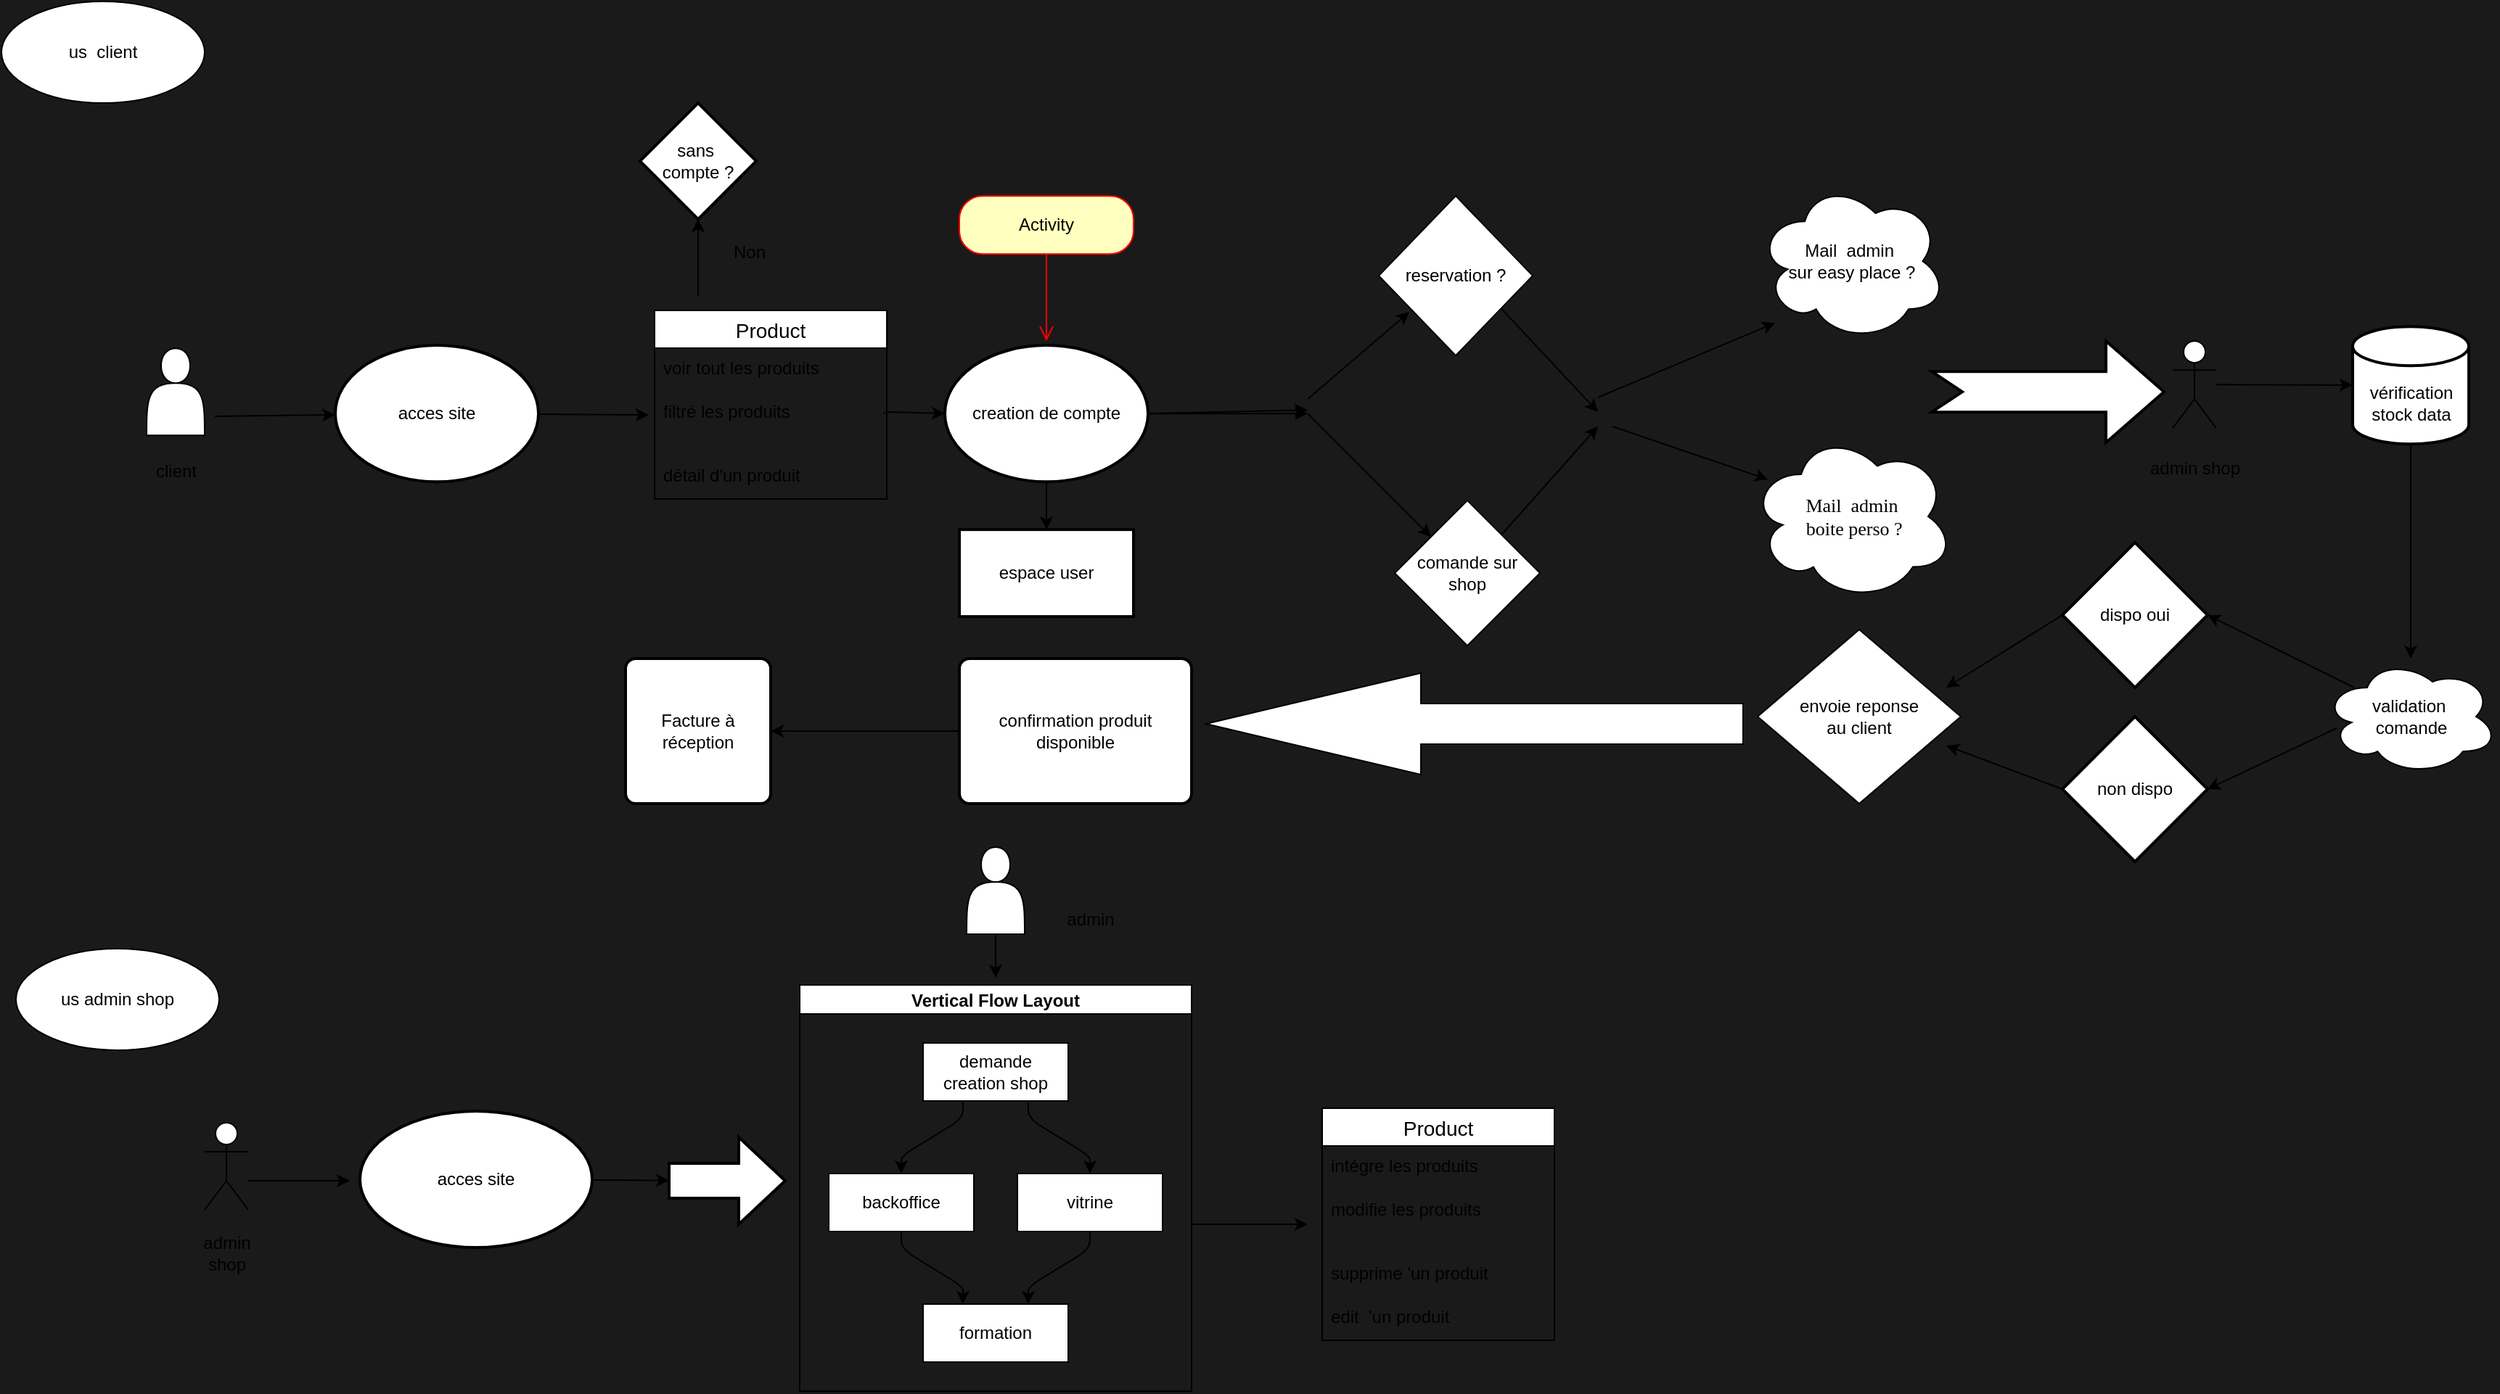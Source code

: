 <mxfile>
    <diagram id="USlKovws1qHvV0Q2TyDv" name="Page-1">
        <mxGraphModel dx="2173" dy="1888" grid="1" gridSize="10" guides="1" tooltips="1" connect="0" arrows="1" fold="1" page="1" pageScale="1" pageWidth="827" pageHeight="1169" background="#1A1A1A" math="0" shadow="0">
            <root>
                <mxCell id="0"/>
                <mxCell id="1" parent="0"/>
                <mxCell id="51" value="&lt;div&gt;&lt;br&gt;&lt;/div&gt;&lt;div&gt;client&lt;br&gt;&lt;/div&gt;&lt;div&gt;&lt;br&gt;&lt;/div&gt;" style="text;html=1;align=center;verticalAlign=middle;resizable=0;points=[];autosize=1;strokeColor=none;fillColor=none;" parent="1" vertex="1">
                    <mxGeometry x="-255" y="201.08" width="50" height="60" as="geometry"/>
                </mxCell>
                <mxCell id="52" value="Product" style="swimlane;fontStyle=0;childLayout=stackLayout;horizontal=1;startSize=26;horizontalStack=0;resizeParent=1;resizeParentMax=0;resizeLast=0;collapsible=1;marginBottom=0;align=center;fontSize=14;" parent="1" vertex="1">
                    <mxGeometry x="100" y="120" width="160" height="130" as="geometry"/>
                </mxCell>
                <mxCell id="53" value="voir tout les produits" style="text;strokeColor=none;fillColor=none;spacingLeft=4;spacingRight=4;overflow=hidden;rotatable=0;points=[[0,0.5],[1,0.5]];portConstraint=eastwest;fontSize=12;whiteSpace=wrap;html=1;" parent="52" vertex="1">
                    <mxGeometry y="26" width="160" height="30" as="geometry"/>
                </mxCell>
                <mxCell id="54" value="filtré les produits" style="text;strokeColor=none;fillColor=none;spacingLeft=4;spacingRight=4;overflow=hidden;rotatable=0;points=[[0,0.5],[1,0.5]];portConstraint=eastwest;fontSize=12;whiteSpace=wrap;html=1;" parent="52" vertex="1">
                    <mxGeometry y="56" width="160" height="44" as="geometry"/>
                </mxCell>
                <mxCell id="55" value="détail d'un produit" style="text;strokeColor=none;fillColor=none;spacingLeft=4;spacingRight=4;overflow=hidden;rotatable=0;points=[[0,0.5],[1,0.5]];portConstraint=eastwest;fontSize=12;whiteSpace=wrap;html=1;" parent="52" vertex="1">
                    <mxGeometry y="100" width="160" height="30" as="geometry"/>
                </mxCell>
                <mxCell id="56" value="" style="edgeStyle=none;rounded=0;orthogonalLoop=1;jettySize=auto;html=1;" parent="1" edge="1">
                    <mxGeometry relative="1" as="geometry">
                        <mxPoint x="681.816" y="117.026" as="sourcePoint"/>
                        <mxPoint x="750" y="190" as="targetPoint"/>
                    </mxGeometry>
                </mxCell>
                <mxCell id="57" value="" style="endArrow=classic;html=1;rounded=0;exitX=1;exitY=0.5;exitDx=0;exitDy=0;exitPerimeter=0;" parent="1" source="74" edge="1">
                    <mxGeometry width="50" height="50" relative="1" as="geometry">
                        <mxPoint x="470" y="188.58" as="sourcePoint"/>
                        <mxPoint x="550" y="188.58" as="targetPoint"/>
                        <Array as="points">
                            <mxPoint x="550" y="188.58"/>
                        </Array>
                    </mxGeometry>
                </mxCell>
                <mxCell id="58" value="&lt;div align=&quot;center&quot; style=&quot;font-size: 13px;&quot;&gt;&lt;font face=&quot;Tahoma&quot;&gt;Mail&amp;nbsp; admin&lt;/font&gt;&lt;/div&gt;&lt;div align=&quot;center&quot; style=&quot;font-size: 13px;&quot;&gt;&lt;font face=&quot;Tahoma&quot;&gt;&amp;nbsp;boite perso ?&lt;/font&gt;&lt;/div&gt;" style="ellipse;shape=cloud;whiteSpace=wrap;html=1;dashed=0;align=center;" parent="1" vertex="1">
                    <mxGeometry x="855" y="204.05" width="140" height="115.95" as="geometry"/>
                </mxCell>
                <mxCell id="59" value="comande sur shop" style="shape=rhombus;html=1;dashed=0;whiteSpace=wrap;perimeter=rhombusPerimeter;" parent="1" vertex="1">
                    <mxGeometry x="610" y="251.08" width="100" height="100" as="geometry"/>
                </mxCell>
                <mxCell id="60" value="reservation ?" style="shape=rhombus;html=1;dashed=0;whiteSpace=wrap;perimeter=rhombusPerimeter;" parent="1" vertex="1">
                    <mxGeometry x="599" y="41.08" width="106" height="110" as="geometry"/>
                </mxCell>
                <mxCell id="61" value="" style="endArrow=classic;html=1;rounded=0;" parent="1" edge="1">
                    <mxGeometry width="50" height="50" relative="1" as="geometry">
                        <mxPoint x="550" y="181.08" as="sourcePoint"/>
                        <mxPoint x="620" y="121.08" as="targetPoint"/>
                    </mxGeometry>
                </mxCell>
                <mxCell id="62" value="" style="endArrow=classic;html=1;rounded=0;" parent="1" target="59" edge="1">
                    <mxGeometry width="50" height="50" relative="1" as="geometry">
                        <mxPoint x="550" y="191.08" as="sourcePoint"/>
                        <mxPoint x="600" y="141.08" as="targetPoint"/>
                    </mxGeometry>
                </mxCell>
                <mxCell id="63" value="&lt;div&gt;Mail&amp;nbsp; admin&amp;nbsp;&lt;/div&gt;&lt;div&gt;sur easy place ?&lt;/div&gt;" style="ellipse;shape=cloud;whiteSpace=wrap;html=1;dashed=0;" parent="1" vertex="1">
                    <mxGeometry x="860" y="31.08" width="130" height="110" as="geometry"/>
                </mxCell>
                <mxCell id="64" value="" style="endArrow=classic;html=1;rounded=0;" parent="1" source="59" edge="1">
                    <mxGeometry width="50" height="50" relative="1" as="geometry">
                        <mxPoint x="702" y="241.08" as="sourcePoint"/>
                        <mxPoint x="750" y="200" as="targetPoint"/>
                    </mxGeometry>
                </mxCell>
                <mxCell id="65" value="" style="endArrow=classic;html=1;rounded=0;" parent="1" edge="1">
                    <mxGeometry width="50" height="50" relative="1" as="geometry">
                        <mxPoint x="750" y="180" as="sourcePoint"/>
                        <mxPoint x="872.062" y="128.559" as="targetPoint"/>
                    </mxGeometry>
                </mxCell>
                <mxCell id="66" value="" style="endArrow=classic;html=1;rounded=0;entryX=0.086;entryY=0.28;entryDx=0;entryDy=0;entryPerimeter=0;" parent="1" target="58" edge="1">
                    <mxGeometry width="50" height="50" relative="1" as="geometry">
                        <mxPoint x="760" y="200" as="sourcePoint"/>
                        <mxPoint x="882" y="138.08" as="targetPoint"/>
                    </mxGeometry>
                </mxCell>
                <mxCell id="67" value="" style="verticalLabelPosition=bottom;verticalAlign=top;html=1;strokeWidth=2;shape=mxgraph.arrows2.arrow;dy=0.6;dx=40;notch=21;" parent="1" vertex="1">
                    <mxGeometry x="980" y="141.08" width="160" height="70" as="geometry"/>
                </mxCell>
                <mxCell id="68" value="" style="edgeStyle=none;rounded=0;orthogonalLoop=1;jettySize=auto;html=1;" parent="1" source="69" target="77" edge="1">
                    <mxGeometry relative="1" as="geometry"/>
                </mxCell>
                <mxCell id="69" value="&lt;div&gt;&lt;br&gt;&lt;/div&gt;&lt;div&gt;admin shop&lt;br&gt;&lt;/div&gt;" style="shape=umlActor;verticalLabelPosition=bottom;verticalAlign=top;html=1;outlineConnect=0;" parent="1" vertex="1">
                    <mxGeometry x="1146" y="141.08" width="30" height="60" as="geometry"/>
                </mxCell>
                <mxCell id="70" value="" style="edgeStyle=none;rounded=0;orthogonalLoop=1;jettySize=auto;html=1;exitX=0.9;exitY=0.866;exitDx=0;exitDy=0;exitPerimeter=0;" parent="1" target="94" edge="1">
                    <mxGeometry relative="1" as="geometry">
                        <mxPoint x="-203" y="193.04" as="sourcePoint"/>
                    </mxGeometry>
                </mxCell>
                <mxCell id="71" value="" style="edgeStyle=none;rounded=0;orthogonalLoop=1;jettySize=auto;html=1;" parent="1" target="76" edge="1">
                    <mxGeometry relative="1" as="geometry">
                        <mxPoint x="130" y="110" as="sourcePoint"/>
                    </mxGeometry>
                </mxCell>
                <mxCell id="72" value="" style="edgeStyle=none;rounded=0;orthogonalLoop=1;jettySize=auto;html=1;" parent="1" source="74" edge="1">
                    <mxGeometry relative="1" as="geometry">
                        <mxPoint x="550" y="191.075" as="targetPoint"/>
                    </mxGeometry>
                </mxCell>
                <mxCell id="73" value="" style="edgeStyle=none;rounded=0;orthogonalLoop=1;jettySize=auto;html=1;" parent="1" source="74" target="126" edge="1">
                    <mxGeometry relative="1" as="geometry"/>
                </mxCell>
                <mxCell id="74" value="creation de compte" style="strokeWidth=2;html=1;shape=mxgraph.flowchart.start_1;whiteSpace=wrap;" parent="1" vertex="1">
                    <mxGeometry x="300" y="144.05" width="140" height="94.05" as="geometry"/>
                </mxCell>
                <mxCell id="75" style="edgeStyle=none;rounded=0;orthogonalLoop=1;jettySize=auto;html=1;exitX=0;exitY=0.5;exitDx=0;exitDy=0;exitPerimeter=0;entryX=0;entryY=0.5;entryDx=0;entryDy=0;entryPerimeter=0;" parent="1" source="67" target="67" edge="1">
                    <mxGeometry relative="1" as="geometry"/>
                </mxCell>
                <mxCell id="76" value="&lt;div&gt;sans&amp;nbsp;&lt;/div&gt;&lt;div&gt;compte ?&lt;br&gt;&lt;/div&gt;" style="rhombus;whiteSpace=wrap;html=1;strokeWidth=2;" parent="1" vertex="1">
                    <mxGeometry x="90" y="-22.975" width="80" height="80" as="geometry"/>
                </mxCell>
                <mxCell id="77" value="" style="strokeWidth=2;html=1;shape=mxgraph.flowchart.database;whiteSpace=wrap;" parent="1" vertex="1">
                    <mxGeometry x="1270" y="131.08" width="80" height="81.08" as="geometry"/>
                </mxCell>
                <mxCell id="78" value="" style="edgeStyle=none;rounded=0;orthogonalLoop=1;jettySize=auto;html=1;exitX=0.5;exitY=1;exitDx=0;exitDy=0;exitPerimeter=0;" parent="1" source="77" target="80" edge="1">
                    <mxGeometry relative="1" as="geometry"/>
                </mxCell>
                <mxCell id="79" value="&lt;div&gt;vérification &lt;br&gt;&lt;/div&gt;&lt;div&gt;stock data&lt;br&gt;&lt;/div&gt;" style="text;html=1;align=center;verticalAlign=middle;resizable=0;points=[];autosize=1;strokeColor=none;fillColor=none;" parent="1" vertex="1">
                    <mxGeometry x="1270" y="164.05" width="80" height="40" as="geometry"/>
                </mxCell>
                <mxCell id="80" value="" style="ellipse;shape=cloud;whiteSpace=wrap;html=1;" parent="1" vertex="1">
                    <mxGeometry x="1250" y="360" width="120" height="80" as="geometry"/>
                </mxCell>
                <mxCell id="81" value="" style="edgeStyle=none;rounded=0;orthogonalLoop=1;jettySize=auto;html=1;" parent="1" edge="1">
                    <mxGeometry relative="1" as="geometry">
                        <mxPoint x="1070" y="330" as="sourcePoint"/>
                        <mxPoint x="990" y="380" as="targetPoint"/>
                    </mxGeometry>
                </mxCell>
                <mxCell id="82" value="&lt;div&gt;validation&amp;nbsp;&lt;/div&gt;&lt;div&gt;comande&lt;/div&gt;" style="text;html=1;align=center;verticalAlign=middle;resizable=0;points=[];autosize=1;strokeColor=none;fillColor=none;" parent="1" vertex="1">
                    <mxGeometry x="1270" y="380" width="80" height="40" as="geometry"/>
                </mxCell>
                <mxCell id="83" value="&lt;div&gt;envoie reponse &lt;br&gt;&lt;/div&gt;&lt;div&gt;au client &lt;br&gt;&lt;/div&gt;" style="rhombus;whiteSpace=wrap;html=1;" parent="1" vertex="1">
                    <mxGeometry x="860" y="340" width="140" height="120" as="geometry"/>
                </mxCell>
                <mxCell id="84" value="" style="edgeStyle=none;rounded=0;orthogonalLoop=1;jettySize=auto;html=1;entryX=1;entryY=0.5;entryDx=0;entryDy=0;entryPerimeter=0;exitX=0.013;exitY=0;exitDx=0;exitDy=0;exitPerimeter=0;" parent="1" source="82" target="85" edge="1">
                    <mxGeometry relative="1" as="geometry">
                        <mxPoint x="1262" y="376" as="sourcePoint"/>
                    </mxGeometry>
                </mxCell>
                <mxCell id="85" value="dispo oui " style="strokeWidth=2;html=1;shape=mxgraph.flowchart.decision;whiteSpace=wrap;" parent="1" vertex="1">
                    <mxGeometry x="1070" y="280" width="100" height="100" as="geometry"/>
                </mxCell>
                <mxCell id="86" value="non dispo" style="strokeWidth=2;html=1;shape=mxgraph.flowchart.decision;whiteSpace=wrap;" parent="1" vertex="1">
                    <mxGeometry x="1070" y="400" width="100" height="100" as="geometry"/>
                </mxCell>
                <mxCell id="87" value="" style="edgeStyle=none;rounded=0;orthogonalLoop=1;jettySize=auto;html=1;entryX=1;entryY=0.5;entryDx=0;entryDy=0;entryPerimeter=0;exitX=0.075;exitY=0.6;exitDx=0;exitDy=0;exitPerimeter=0;" parent="1" source="80" target="86" edge="1">
                    <mxGeometry relative="1" as="geometry">
                        <mxPoint x="1250" y="400" as="sourcePoint"/>
                        <mxPoint x="1180" y="340" as="targetPoint"/>
                    </mxGeometry>
                </mxCell>
                <mxCell id="88" value="" style="edgeStyle=none;rounded=0;orthogonalLoop=1;jettySize=auto;html=1;exitX=0;exitY=0.5;exitDx=0;exitDy=0;exitPerimeter=0;" parent="1" source="86" edge="1">
                    <mxGeometry relative="1" as="geometry">
                        <mxPoint x="1080" y="340" as="sourcePoint"/>
                        <mxPoint x="990" y="420" as="targetPoint"/>
                    </mxGeometry>
                </mxCell>
                <mxCell id="89" value="" style="edgeStyle=none;rounded=0;orthogonalLoop=1;jettySize=auto;html=1;" parent="1" source="90" target="92" edge="1">
                    <mxGeometry relative="1" as="geometry"/>
                </mxCell>
                <mxCell id="90" value="confirmation produit disponible " style="rounded=1;whiteSpace=wrap;html=1;absoluteArcSize=1;arcSize=14;strokeWidth=2;" parent="1" vertex="1">
                    <mxGeometry x="310" y="360" width="160" height="100" as="geometry"/>
                </mxCell>
                <mxCell id="91" value="" style="shape=singleArrow;whiteSpace=wrap;html=1;arrowWidth=0.4;arrowSize=0.4;direction=west;" parent="1" vertex="1">
                    <mxGeometry x="480" y="370" width="370" height="70" as="geometry"/>
                </mxCell>
                <mxCell id="92" value="Facture à réception" style="rounded=1;whiteSpace=wrap;html=1;absoluteArcSize=1;arcSize=14;strokeWidth=2;" parent="1" vertex="1">
                    <mxGeometry x="80" y="360" width="100" height="100" as="geometry"/>
                </mxCell>
                <mxCell id="93" value="" style="edgeStyle=none;rounded=0;orthogonalLoop=1;jettySize=auto;html=1;entryX=-0.025;entryY=0.364;entryDx=0;entryDy=0;entryPerimeter=0;" parent="1" source="94" target="54" edge="1">
                    <mxGeometry relative="1" as="geometry">
                        <mxPoint x="90" y="190" as="targetPoint"/>
                    </mxGeometry>
                </mxCell>
                <mxCell id="94" value="acces site" style="strokeWidth=2;html=1;shape=mxgraph.flowchart.start_1;whiteSpace=wrap;" parent="1" vertex="1">
                    <mxGeometry x="-120" y="144.05" width="140" height="94.05" as="geometry"/>
                </mxCell>
                <mxCell id="95" value="" style="endArrow=classic;html=1;rounded=0;exitX=0.988;exitY=0.341;exitDx=0;exitDy=0;exitPerimeter=0;entryX=0;entryY=0.5;entryDx=0;entryDy=0;entryPerimeter=0;" parent="1" source="54" target="74" edge="1">
                    <mxGeometry width="50" height="50" relative="1" as="geometry">
                        <mxPoint x="580" y="420" as="sourcePoint"/>
                        <mxPoint x="630" y="370" as="targetPoint"/>
                        <Array as="points">
                            <mxPoint x="260" y="190"/>
                        </Array>
                    </mxGeometry>
                </mxCell>
                <mxCell id="96" value="" style="shape=umlActor;verticalLabelPosition=bottom;verticalAlign=top;html=1;outlineConnect=0;" parent="1" vertex="1">
                    <mxGeometry x="-210" y="680" width="30" height="60" as="geometry"/>
                </mxCell>
                <mxCell id="97" value="&lt;div&gt;admin&lt;/div&gt;&lt;div&gt;shop&lt;br&gt;&lt;/div&gt;" style="text;html=1;align=center;verticalAlign=middle;resizable=0;points=[];autosize=1;strokeColor=none;fillColor=none;" parent="1" vertex="1">
                    <mxGeometry x="-225" y="750" width="60" height="40" as="geometry"/>
                </mxCell>
                <mxCell id="98" value="" style="edgeStyle=none;rounded=0;orthogonalLoop=1;jettySize=auto;html=1;" parent="1" source="99" target="116" edge="1">
                    <mxGeometry relative="1" as="geometry"/>
                </mxCell>
                <mxCell id="99" value="acces site" style="strokeWidth=2;html=1;shape=mxgraph.flowchart.start_1;whiteSpace=wrap;" parent="1" vertex="1">
                    <mxGeometry x="-103" y="672" width="160" height="94.05" as="geometry"/>
                </mxCell>
                <mxCell id="100" value="" style="edgeStyle=none;rounded=0;orthogonalLoop=1;jettySize=auto;html=1;" parent="1" edge="1">
                    <mxGeometry relative="1" as="geometry">
                        <mxPoint x="-180" y="720" as="sourcePoint"/>
                        <mxPoint x="-110" y="720" as="targetPoint"/>
                    </mxGeometry>
                </mxCell>
                <mxCell id="101" value="us admin shop" style="ellipse;whiteSpace=wrap;html=1;" parent="1" vertex="1">
                    <mxGeometry x="-340" y="560" width="140" height="70" as="geometry"/>
                </mxCell>
                <mxCell id="102" value="us&amp;nbsp; client" style="ellipse;whiteSpace=wrap;html=1;" parent="1" vertex="1">
                    <mxGeometry x="-350" y="-92.97" width="140" height="70" as="geometry"/>
                </mxCell>
                <mxCell id="103" value="Activity" style="rounded=1;whiteSpace=wrap;html=1;arcSize=40;fontColor=#000000;fillColor=#ffffc0;strokeColor=#ff0000;" parent="1" vertex="1">
                    <mxGeometry x="310" y="41.08" width="120" height="40" as="geometry"/>
                </mxCell>
                <mxCell id="104" value="" style="edgeStyle=orthogonalEdgeStyle;html=1;verticalAlign=bottom;endArrow=open;endSize=8;strokeColor=#ff0000;rounded=0;" parent="1" source="103" edge="1">
                    <mxGeometry relative="1" as="geometry">
                        <mxPoint x="370" y="141.08" as="targetPoint"/>
                    </mxGeometry>
                </mxCell>
                <mxCell id="105" value="Non" style="text;html=1;align=center;verticalAlign=middle;resizable=0;points=[];autosize=1;strokeColor=none;fillColor=none;" parent="1" vertex="1">
                    <mxGeometry x="140" y="65" width="50" height="30" as="geometry"/>
                </mxCell>
                <mxCell id="106" value="" style="shape=actor;whiteSpace=wrap;html=1;" parent="1" vertex="1">
                    <mxGeometry x="-250" y="146.08" width="40" height="60" as="geometry"/>
                </mxCell>
                <mxCell id="107" value="Vertical Flow Layout" style="swimlane;startSize=20;horizontal=1;childLayout=flowLayout;flowOrientation=north;resizable=0;interRankCellSpacing=50;containerType=tree;fontSize=12;" parent="1" vertex="1">
                    <mxGeometry x="200" y="585" width="270" height="280" as="geometry"/>
                </mxCell>
                <mxCell id="108" value="&lt;div&gt;demande &lt;br&gt;&lt;/div&gt;&lt;div&gt;creation shop&lt;br&gt;&lt;/div&gt;" style="whiteSpace=wrap;html=1;" parent="107" vertex="1">
                    <mxGeometry x="85" y="40" width="100" height="40" as="geometry"/>
                </mxCell>
                <mxCell id="109" value="backoffice" style="whiteSpace=wrap;html=1;" parent="107" vertex="1">
                    <mxGeometry x="20" y="130" width="100" height="40" as="geometry"/>
                </mxCell>
                <mxCell id="110" value="" style="html=1;rounded=1;curved=0;sourcePerimeterSpacing=0;targetPerimeterSpacing=0;startSize=6;endSize=6;noEdgeStyle=1;orthogonal=1;" parent="107" source="108" target="109" edge="1">
                    <mxGeometry relative="1" as="geometry">
                        <Array as="points">
                            <mxPoint x="112.5" y="92"/>
                            <mxPoint x="70" y="118"/>
                        </Array>
                    </mxGeometry>
                </mxCell>
                <mxCell id="111" value="vitrine" style="whiteSpace=wrap;html=1;" parent="107" vertex="1">
                    <mxGeometry x="150" y="130" width="100" height="40" as="geometry"/>
                </mxCell>
                <mxCell id="112" value="" style="html=1;rounded=1;curved=0;sourcePerimeterSpacing=0;targetPerimeterSpacing=0;startSize=6;endSize=6;noEdgeStyle=1;orthogonal=1;" parent="107" source="108" target="111" edge="1">
                    <mxGeometry relative="1" as="geometry">
                        <Array as="points">
                            <mxPoint x="157.5" y="92"/>
                            <mxPoint x="200" y="118"/>
                        </Array>
                    </mxGeometry>
                </mxCell>
                <mxCell id="113" value="formation " style="whiteSpace=wrap;html=1;" parent="107" vertex="1">
                    <mxGeometry x="85" y="220" width="100" height="40" as="geometry"/>
                </mxCell>
                <mxCell id="114" value="" style="html=1;rounded=1;curved=0;sourcePerimeterSpacing=0;targetPerimeterSpacing=0;startSize=6;endSize=6;noEdgeStyle=1;orthogonal=1;" parent="107" source="109" target="113" edge="1">
                    <mxGeometry relative="1" as="geometry">
                        <Array as="points">
                            <mxPoint x="70" y="182"/>
                            <mxPoint x="112.5" y="208"/>
                        </Array>
                    </mxGeometry>
                </mxCell>
                <mxCell id="115" value="" style="html=1;rounded=1;curved=0;sourcePerimeterSpacing=0;targetPerimeterSpacing=0;startSize=6;endSize=6;noEdgeStyle=1;orthogonal=1;" parent="107" source="111" target="113" edge="1">
                    <mxGeometry relative="1" as="geometry">
                        <Array as="points">
                            <mxPoint x="200" y="182"/>
                            <mxPoint x="157.5" y="208"/>
                        </Array>
                    </mxGeometry>
                </mxCell>
                <mxCell id="116" value="" style="shape=singleArrow;whiteSpace=wrap;html=1;arrowWidth=0.4;arrowSize=0.4;strokeWidth=2;" parent="1" vertex="1">
                    <mxGeometry x="110" y="689.995" width="80" height="60" as="geometry"/>
                </mxCell>
                <mxCell id="117" value="" style="edgeStyle=none;rounded=0;orthogonalLoop=1;jettySize=auto;html=1;" parent="1" source="118" edge="1">
                    <mxGeometry relative="1" as="geometry">
                        <mxPoint x="335" y="580" as="targetPoint"/>
                    </mxGeometry>
                </mxCell>
                <mxCell id="118" value="" style="shape=actor;whiteSpace=wrap;html=1;" parent="1" vertex="1">
                    <mxGeometry x="315" y="490" width="40" height="60" as="geometry"/>
                </mxCell>
                <mxCell id="119" value="&lt;div&gt;admin&lt;/div&gt;" style="text;html=1;align=center;verticalAlign=middle;resizable=0;points=[];autosize=1;strokeColor=none;fillColor=none;" parent="1" vertex="1">
                    <mxGeometry x="370" y="525" width="60" height="30" as="geometry"/>
                </mxCell>
                <mxCell id="120" value="Product" style="swimlane;fontStyle=0;childLayout=stackLayout;horizontal=1;startSize=26;horizontalStack=0;resizeParent=1;resizeParentMax=0;resizeLast=0;collapsible=1;marginBottom=0;align=center;fontSize=14;" parent="1" vertex="1">
                    <mxGeometry x="560" y="670" width="160" height="160" as="geometry"/>
                </mxCell>
                <mxCell id="121" value="intégre les produits" style="text;strokeColor=none;fillColor=none;spacingLeft=4;spacingRight=4;overflow=hidden;rotatable=0;points=[[0,0.5],[1,0.5]];portConstraint=eastwest;fontSize=12;whiteSpace=wrap;html=1;" parent="120" vertex="1">
                    <mxGeometry y="26" width="160" height="30" as="geometry"/>
                </mxCell>
                <mxCell id="122" value="modifie les produits" style="text;strokeColor=none;fillColor=none;spacingLeft=4;spacingRight=4;overflow=hidden;rotatable=0;points=[[0,0.5],[1,0.5]];portConstraint=eastwest;fontSize=12;whiteSpace=wrap;html=1;" parent="120" vertex="1">
                    <mxGeometry y="56" width="160" height="44" as="geometry"/>
                </mxCell>
                <mxCell id="123" value="supprime 'un produit" style="text;strokeColor=none;fillColor=none;spacingLeft=4;spacingRight=4;overflow=hidden;rotatable=0;points=[[0,0.5],[1,0.5]];portConstraint=eastwest;fontSize=12;whiteSpace=wrap;html=1;" parent="120" vertex="1">
                    <mxGeometry y="100" width="160" height="30" as="geometry"/>
                </mxCell>
                <mxCell id="124" value="edit&amp;nbsp; 'un produit" style="text;strokeColor=none;fillColor=none;spacingLeft=4;spacingRight=4;overflow=hidden;rotatable=0;points=[[0,0.5],[1,0.5]];portConstraint=eastwest;fontSize=12;whiteSpace=wrap;html=1;" parent="120" vertex="1">
                    <mxGeometry y="130" width="160" height="30" as="geometry"/>
                </mxCell>
                <mxCell id="125" value="" style="endArrow=classic;html=1;rounded=0;" parent="1" edge="1">
                    <mxGeometry width="50" height="50" relative="1" as="geometry">
                        <mxPoint x="470" y="750" as="sourcePoint"/>
                        <mxPoint x="550" y="750" as="targetPoint"/>
                    </mxGeometry>
                </mxCell>
                <mxCell id="126" value="espace user" style="whiteSpace=wrap;html=1;strokeWidth=2;" parent="1" vertex="1">
                    <mxGeometry x="310" y="271.075" width="120" height="60" as="geometry"/>
                </mxCell>
            </root>
        </mxGraphModel>
    </diagram>
</mxfile>